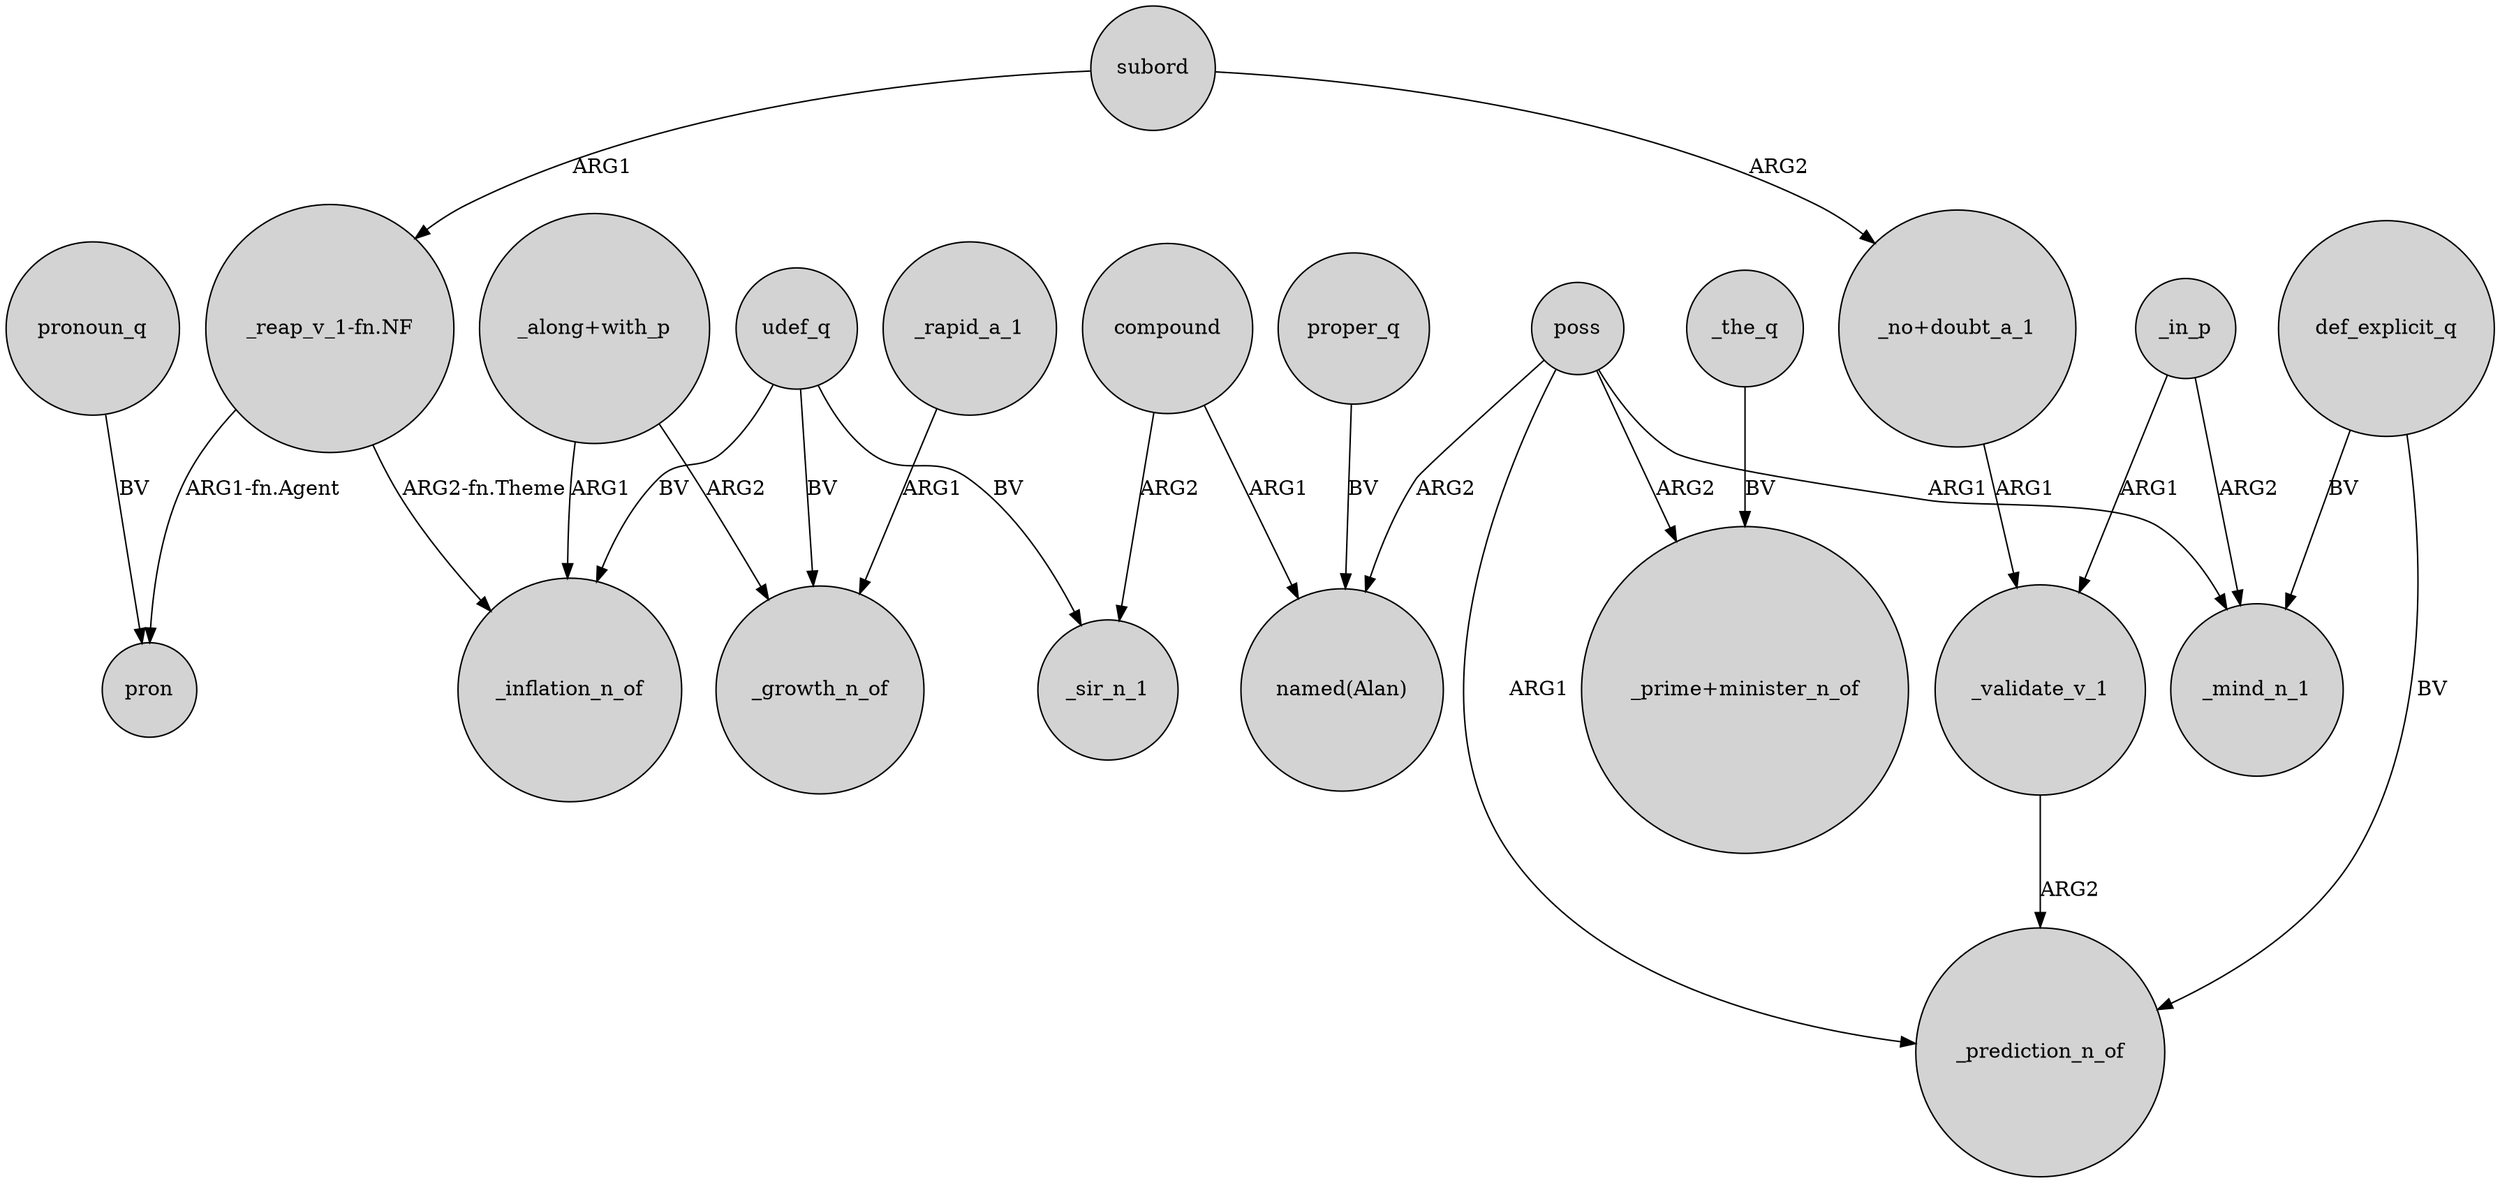 digraph {
	node [shape=circle style=filled]
	_rapid_a_1 -> _growth_n_of [label=ARG1]
	udef_q -> _inflation_n_of [label=BV]
	_validate_v_1 -> _prediction_n_of [label=ARG2]
	subord -> "_reap_v_1-fn.NF" [label=ARG1]
	_the_q -> "_prime+minister_n_of" [label=BV]
	"_reap_v_1-fn.NF" -> pron [label="ARG1-fn.Agent"]
	_in_p -> _validate_v_1 [label=ARG1]
	poss -> "_prime+minister_n_of" [label=ARG2]
	compound -> _sir_n_1 [label=ARG2]
	proper_q -> "named(Alan)" [label=BV]
	subord -> "_no+doubt_a_1" [label=ARG2]
	def_explicit_q -> _prediction_n_of [label=BV]
	"_along+with_p" -> _inflation_n_of [label=ARG1]
	"_along+with_p" -> _growth_n_of [label=ARG2]
	poss -> "named(Alan)" [label=ARG2]
	def_explicit_q -> _mind_n_1 [label=BV]
	udef_q -> _sir_n_1 [label=BV]
	compound -> "named(Alan)" [label=ARG1]
	pronoun_q -> pron [label=BV]
	poss -> _prediction_n_of [label=ARG1]
	_in_p -> _mind_n_1 [label=ARG2]
	"_reap_v_1-fn.NF" -> _inflation_n_of [label="ARG2-fn.Theme"]
	"_no+doubt_a_1" -> _validate_v_1 [label=ARG1]
	poss -> _mind_n_1 [label=ARG1]
	udef_q -> _growth_n_of [label=BV]
}
